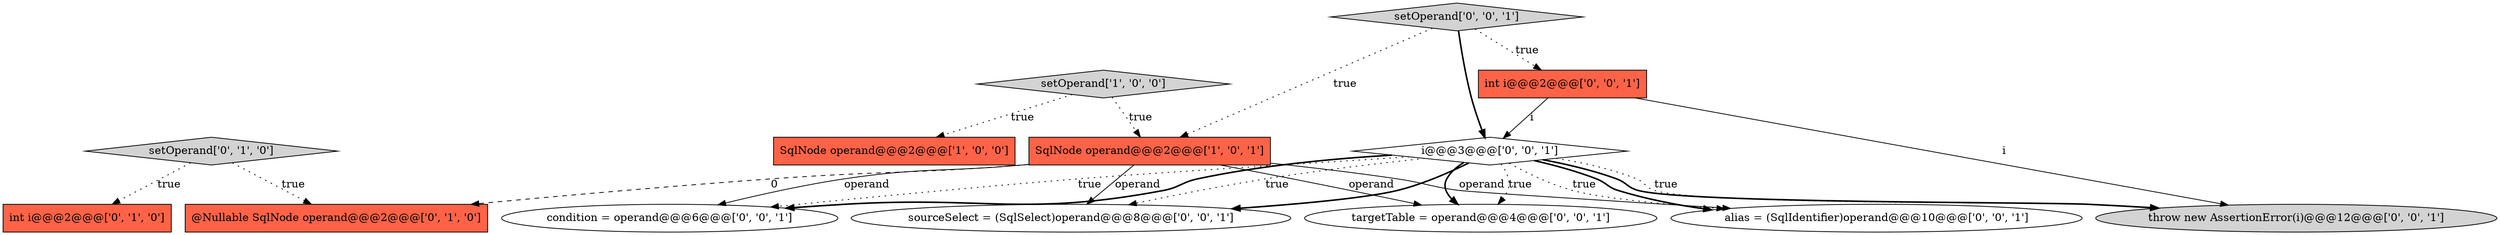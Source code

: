 digraph {
4 [style = filled, label = "int i@@@2@@@['0', '1', '0']", fillcolor = tomato, shape = box image = "AAA0AAABBB2BBB"];
6 [style = filled, label = "setOperand['0', '0', '1']", fillcolor = lightgray, shape = diamond image = "AAA0AAABBB3BBB"];
5 [style = filled, label = "@Nullable SqlNode operand@@@2@@@['0', '1', '0']", fillcolor = tomato, shape = box image = "AAA1AAABBB2BBB"];
8 [style = filled, label = "int i@@@2@@@['0', '0', '1']", fillcolor = tomato, shape = box image = "AAA0AAABBB3BBB"];
9 [style = filled, label = "i@@@3@@@['0', '0', '1']", fillcolor = white, shape = diamond image = "AAA0AAABBB3BBB"];
10 [style = filled, label = "targetTable = operand@@@4@@@['0', '0', '1']", fillcolor = white, shape = ellipse image = "AAA0AAABBB3BBB"];
13 [style = filled, label = "alias = (SqlIdentifier)operand@@@10@@@['0', '0', '1']", fillcolor = white, shape = ellipse image = "AAA0AAABBB3BBB"];
11 [style = filled, label = "throw new AssertionError(i)@@@12@@@['0', '0', '1']", fillcolor = lightgray, shape = ellipse image = "AAA0AAABBB3BBB"];
3 [style = filled, label = "setOperand['0', '1', '0']", fillcolor = lightgray, shape = diamond image = "AAA0AAABBB2BBB"];
7 [style = filled, label = "sourceSelect = (SqlSelect)operand@@@8@@@['0', '0', '1']", fillcolor = white, shape = ellipse image = "AAA0AAABBB3BBB"];
12 [style = filled, label = "condition = operand@@@6@@@['0', '0', '1']", fillcolor = white, shape = ellipse image = "AAA0AAABBB3BBB"];
1 [style = filled, label = "SqlNode operand@@@2@@@['1', '0', '1']", fillcolor = tomato, shape = box image = "AAA0AAABBB1BBB"];
2 [style = filled, label = "setOperand['1', '0', '0']", fillcolor = lightgray, shape = diamond image = "AAA0AAABBB1BBB"];
0 [style = filled, label = "SqlNode operand@@@2@@@['1', '0', '0']", fillcolor = tomato, shape = box image = "AAA0AAABBB1BBB"];
8->11 [style = solid, label="i"];
9->12 [style = dotted, label="true"];
2->0 [style = dotted, label="true"];
1->5 [style = dashed, label="0"];
9->11 [style = bold, label=""];
1->13 [style = solid, label="operand"];
9->11 [style = dotted, label="true"];
6->1 [style = dotted, label="true"];
3->4 [style = dotted, label="true"];
9->10 [style = bold, label=""];
1->10 [style = solid, label="operand"];
9->7 [style = bold, label=""];
8->9 [style = solid, label="i"];
3->5 [style = dotted, label="true"];
1->7 [style = solid, label="operand"];
2->1 [style = dotted, label="true"];
6->8 [style = dotted, label="true"];
9->13 [style = dotted, label="true"];
9->12 [style = bold, label=""];
9->7 [style = dotted, label="true"];
6->9 [style = bold, label=""];
9->10 [style = dotted, label="true"];
1->12 [style = solid, label="operand"];
9->13 [style = bold, label=""];
}
